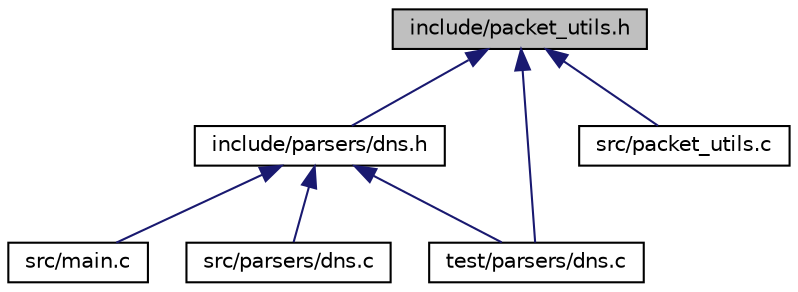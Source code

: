 digraph "include/packet_utils.h"
{
 // LATEX_PDF_SIZE
  edge [fontname="Helvetica",fontsize="10",labelfontname="Helvetica",labelfontsize="10"];
  node [fontname="Helvetica",fontsize="10",shape=record];
  Node1 [label="include/packet_utils.h",height=0.2,width=0.4,color="black", fillcolor="grey75", style="filled", fontcolor="black",tooltip="Utilitaries for payload manipulation and display."];
  Node1 -> Node2 [dir="back",color="midnightblue",fontsize="10",style="solid",fontname="Helvetica"];
  Node2 [label="include/parsers/dns.h",height=0.2,width=0.4,color="black", fillcolor="white", style="filled",URL="$dns_8h.html",tooltip="DNS message parser."];
  Node2 -> Node3 [dir="back",color="midnightblue",fontsize="10",style="solid",fontname="Helvetica"];
  Node3 [label="src/main.c",height=0.2,width=0.4,color="black", fillcolor="white", style="filled",URL="$main_8c.html",tooltip="Program entry point."];
  Node2 -> Node4 [dir="back",color="midnightblue",fontsize="10",style="solid",fontname="Helvetica"];
  Node4 [label="src/parsers/dns.c",height=0.2,width=0.4,color="black", fillcolor="white", style="filled",URL="$src_2parsers_2dns_8c.html",tooltip="DNS message parser."];
  Node2 -> Node5 [dir="back",color="midnightblue",fontsize="10",style="solid",fontname="Helvetica"];
  Node5 [label="test/parsers/dns.c",height=0.2,width=0.4,color="black", fillcolor="white", style="filled",URL="$test_2parsers_2dns_8c.html",tooltip="Unit tests for the DNS parser."];
  Node1 -> Node6 [dir="back",color="midnightblue",fontsize="10",style="solid",fontname="Helvetica"];
  Node6 [label="src/packet_utils.c",height=0.2,width=0.4,color="black", fillcolor="white", style="filled",URL="$packet__utils_8c.html",tooltip="Utilitaries for payload manipulation and display."];
  Node1 -> Node5 [dir="back",color="midnightblue",fontsize="10",style="solid",fontname="Helvetica"];
}
